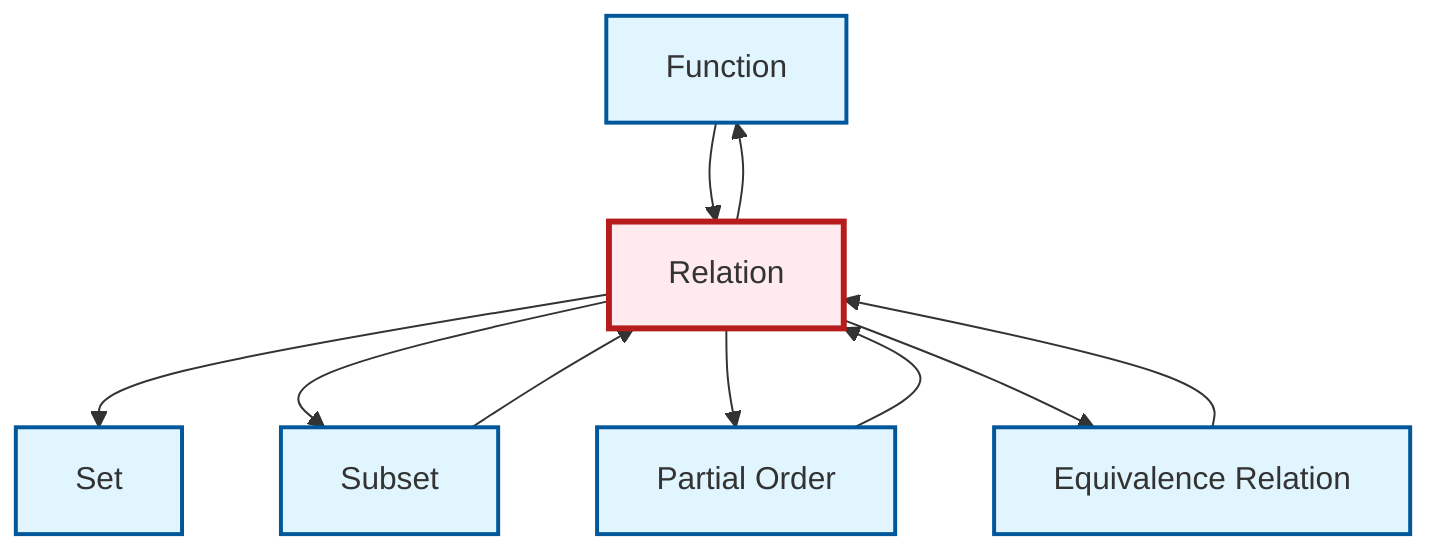 graph TD
    classDef definition fill:#e1f5fe,stroke:#01579b,stroke-width:2px
    classDef theorem fill:#f3e5f5,stroke:#4a148c,stroke-width:2px
    classDef axiom fill:#fff3e0,stroke:#e65100,stroke-width:2px
    classDef example fill:#e8f5e9,stroke:#1b5e20,stroke-width:2px
    classDef current fill:#ffebee,stroke:#b71c1c,stroke-width:3px
    def-function["Function"]:::definition
    def-relation["Relation"]:::definition
    def-subset["Subset"]:::definition
    def-partial-order["Partial Order"]:::definition
    def-set["Set"]:::definition
    def-equivalence-relation["Equivalence Relation"]:::definition
    def-relation --> def-set
    def-function --> def-relation
    def-relation --> def-subset
    def-relation --> def-partial-order
    def-partial-order --> def-relation
    def-relation --> def-equivalence-relation
    def-subset --> def-relation
    def-relation --> def-function
    def-equivalence-relation --> def-relation
    class def-relation current